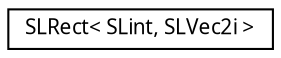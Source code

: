 digraph "Graphical Class Hierarchy"
{
 // LATEX_PDF_SIZE
  edge [fontname="Arial.ttf",fontsize="10",labelfontname="Arial.ttf",labelfontsize="10"];
  node [fontname="Arial.ttf",fontsize="10",shape=record];
  rankdir="LR";
  Node0 [label="SLRect\< SLint, SLVec2i \>",height=0.2,width=0.4,color="black", fillcolor="white", style="filled",URL="$class_s_l_rect.html",tooltip=" "];
}
